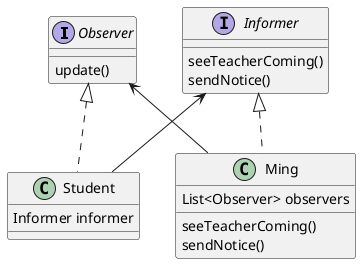 @startuml
interface Observer{
update()
}
interface Informer{
seeTeacherComing()
sendNotice()
}

Observer <|.. Student
Informer<--Student
class Student{
Informer informer
}

Informer <|.. Ming
Observer <-- Ming
class Ming{
List<Observer> observers
seeTeacherComing()
sendNotice()
}
@enduml